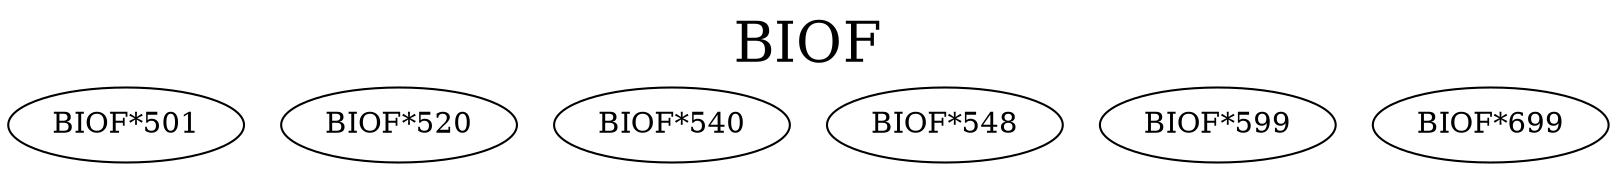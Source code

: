 digraph BIOF {
labelloc = "t";
label = "BIOF"
fontsize = 27;
"BIOF*501"
"BIOF*520"
"BIOF*540"
"BIOF*548"
"BIOF*599"
"BIOF*699"
}
